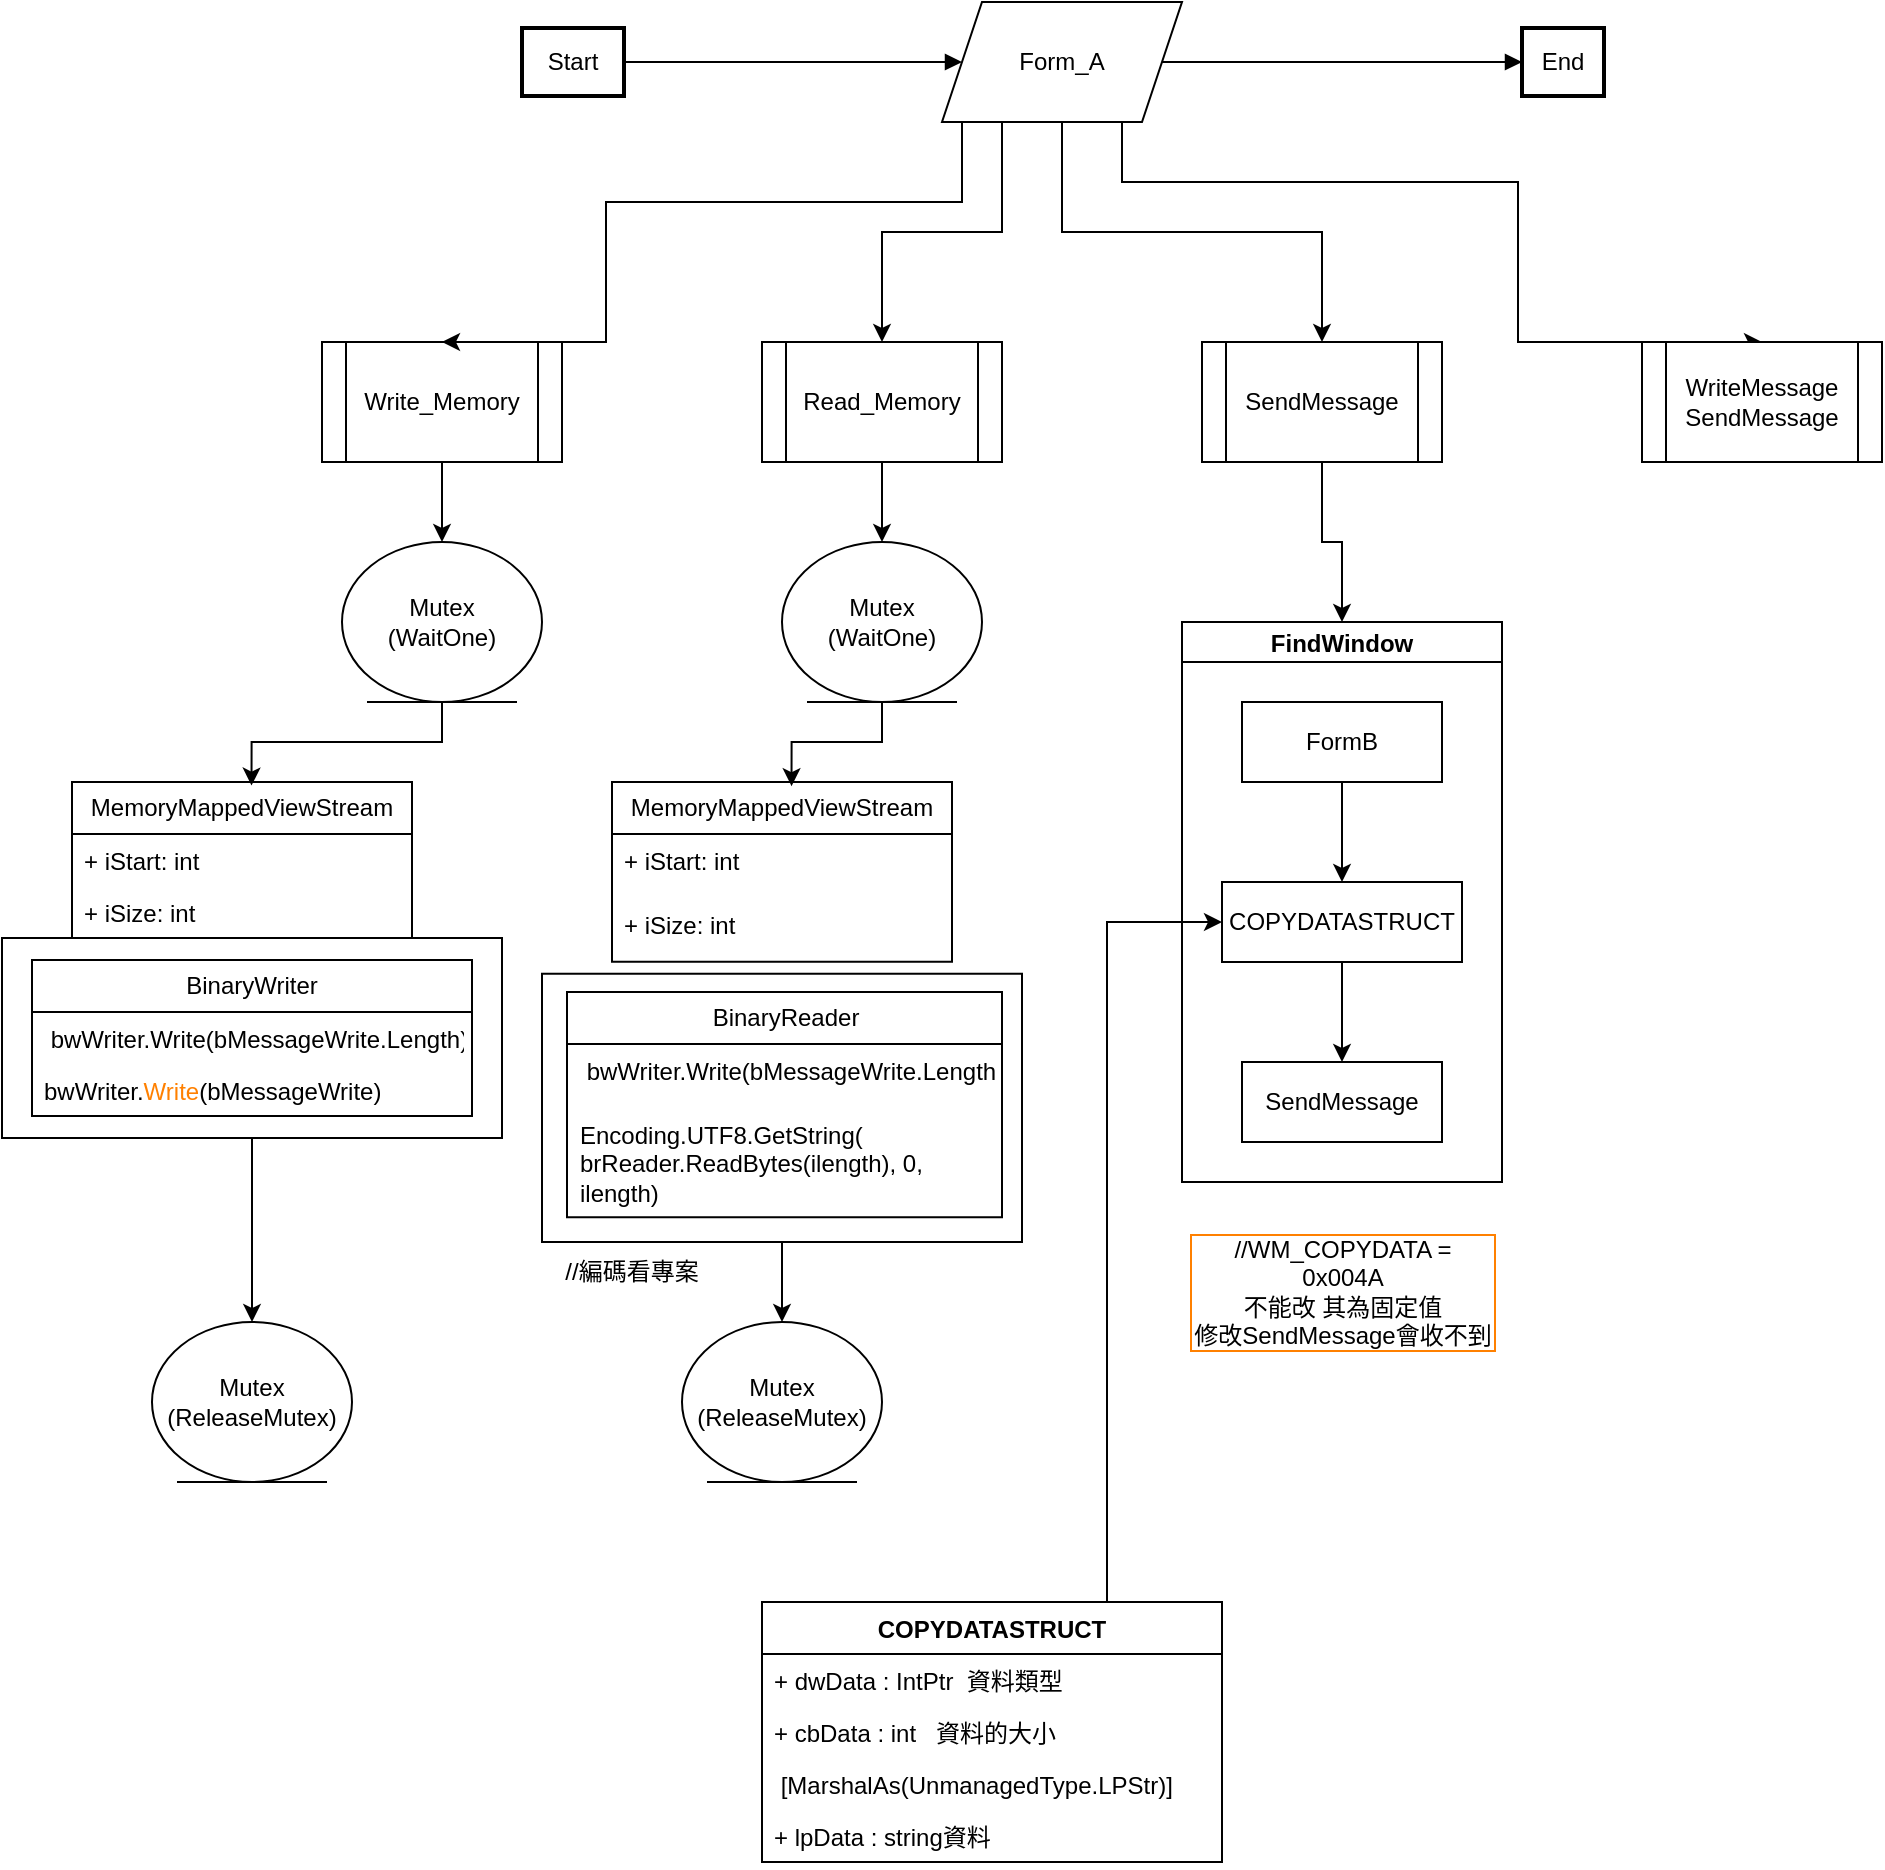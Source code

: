 <mxfile version="21.6.8" type="github">
  <diagram name="第 1 页" id="GzfE-yEDeLufz6VU4njj">
    <mxGraphModel dx="2643" dy="1692" grid="1" gridSize="10" guides="1" tooltips="1" connect="1" arrows="1" fold="1" page="1" pageScale="1" pageWidth="827" pageHeight="1169" math="0" shadow="0">
      <root>
        <mxCell id="0" />
        <mxCell id="1" parent="0" />
        <mxCell id="2" value="Start" style="whiteSpace=wrap;strokeWidth=2;" parent="1" vertex="1">
          <mxGeometry x="-720" y="-597" width="51" height="34" as="geometry" />
        </mxCell>
        <mxCell id="4" value="End" style="whiteSpace=wrap;strokeWidth=2;" parent="1" vertex="1">
          <mxGeometry x="-220" y="-597" width="41" height="34" as="geometry" />
        </mxCell>
        <mxCell id="5" value="" style="curved=1;startArrow=none;endArrow=block;exitX=0.993;exitY=0.5;" parent="1" source="2" target="F0pO8iZFiC6hmlwL7Zcl-8" edge="1">
          <mxGeometry relative="1" as="geometry">
            <Array as="points" />
            <mxPoint x="-540" y="-580" as="targetPoint" />
          </mxGeometry>
        </mxCell>
        <mxCell id="6" value="" style="curved=1;startArrow=none;endArrow=block;entryX=-0.001;entryY=0.5;exitX=1;exitY=0.5;exitDx=0;exitDy=0;" parent="1" source="F0pO8iZFiC6hmlwL7Zcl-8" target="4" edge="1">
          <mxGeometry relative="1" as="geometry">
            <Array as="points" />
            <mxPoint x="-370" y="-580" as="sourcePoint" />
          </mxGeometry>
        </mxCell>
        <mxCell id="F0pO8iZFiC6hmlwL7Zcl-36" style="edgeStyle=orthogonalEdgeStyle;rounded=0;orthogonalLoop=1;jettySize=auto;html=1;exitX=0.5;exitY=1;exitDx=0;exitDy=0;entryX=0.5;entryY=0;entryDx=0;entryDy=0;" parent="1" source="F0pO8iZFiC6hmlwL7Zcl-6" target="F0pO8iZFiC6hmlwL7Zcl-35" edge="1">
          <mxGeometry relative="1" as="geometry" />
        </mxCell>
        <mxCell id="F0pO8iZFiC6hmlwL7Zcl-6" value="Write_Memory" style="shape=process;whiteSpace=wrap;html=1;backgroundOutline=1;" parent="1" vertex="1">
          <mxGeometry x="-820" y="-440" width="120" height="60" as="geometry" />
        </mxCell>
        <mxCell id="F0pO8iZFiC6hmlwL7Zcl-17" style="edgeStyle=orthogonalEdgeStyle;rounded=0;orthogonalLoop=1;jettySize=auto;html=1;entryX=0.5;entryY=0;entryDx=0;entryDy=0;" parent="1" source="F0pO8iZFiC6hmlwL7Zcl-8" target="F0pO8iZFiC6hmlwL7Zcl-6" edge="1">
          <mxGeometry relative="1" as="geometry">
            <mxPoint x="-500" y="-547" as="sourcePoint" />
            <Array as="points">
              <mxPoint x="-500" y="-510" />
              <mxPoint x="-678" y="-510" />
            </Array>
          </mxGeometry>
        </mxCell>
        <mxCell id="F0pO8iZFiC6hmlwL7Zcl-18" style="edgeStyle=orthogonalEdgeStyle;rounded=0;orthogonalLoop=1;jettySize=auto;html=1;exitX=0.25;exitY=1;exitDx=0;exitDy=0;entryX=0.5;entryY=0;entryDx=0;entryDy=0;" parent="1" source="F0pO8iZFiC6hmlwL7Zcl-8" target="F0pO8iZFiC6hmlwL7Zcl-14" edge="1">
          <mxGeometry relative="1" as="geometry" />
        </mxCell>
        <mxCell id="F0pO8iZFiC6hmlwL7Zcl-19" style="edgeStyle=orthogonalEdgeStyle;rounded=0;orthogonalLoop=1;jettySize=auto;html=1;exitX=0.5;exitY=1;exitDx=0;exitDy=0;entryX=0.5;entryY=0;entryDx=0;entryDy=0;" parent="1" source="F0pO8iZFiC6hmlwL7Zcl-8" target="F0pO8iZFiC6hmlwL7Zcl-15" edge="1">
          <mxGeometry relative="1" as="geometry" />
        </mxCell>
        <mxCell id="F0pO8iZFiC6hmlwL7Zcl-20" style="edgeStyle=orthogonalEdgeStyle;rounded=0;orthogonalLoop=1;jettySize=auto;html=1;exitX=0.75;exitY=1;exitDx=0;exitDy=0;entryX=0.5;entryY=0;entryDx=0;entryDy=0;" parent="1" source="F0pO8iZFiC6hmlwL7Zcl-8" target="F0pO8iZFiC6hmlwL7Zcl-16" edge="1">
          <mxGeometry relative="1" as="geometry">
            <Array as="points">
              <mxPoint x="-420" y="-520" />
              <mxPoint x="-222" y="-520" />
            </Array>
          </mxGeometry>
        </mxCell>
        <mxCell id="F0pO8iZFiC6hmlwL7Zcl-8" value="Form_A" style="shape=parallelogram;perimeter=parallelogramPerimeter;whiteSpace=wrap;html=1;fixedSize=1;" parent="1" vertex="1">
          <mxGeometry x="-510" y="-610" width="120" height="60" as="geometry" />
        </mxCell>
        <mxCell id="F0pO8iZFiC6hmlwL7Zcl-88" style="edgeStyle=orthogonalEdgeStyle;rounded=0;orthogonalLoop=1;jettySize=auto;html=1;exitX=0.5;exitY=1;exitDx=0;exitDy=0;entryX=0.5;entryY=0;entryDx=0;entryDy=0;" parent="1" source="F0pO8iZFiC6hmlwL7Zcl-14" target="F0pO8iZFiC6hmlwL7Zcl-78" edge="1">
          <mxGeometry relative="1" as="geometry" />
        </mxCell>
        <mxCell id="F0pO8iZFiC6hmlwL7Zcl-14" value="Read_Memory" style="shape=process;whiteSpace=wrap;html=1;backgroundOutline=1;" parent="1" vertex="1">
          <mxGeometry x="-600" y="-440" width="120" height="60" as="geometry" />
        </mxCell>
        <mxCell id="OXjSecTWh2fNsdve-tAi-19" style="edgeStyle=orthogonalEdgeStyle;rounded=0;orthogonalLoop=1;jettySize=auto;html=1;exitX=0.5;exitY=1;exitDx=0;exitDy=0;entryX=0.5;entryY=0;entryDx=0;entryDy=0;" edge="1" parent="1" source="F0pO8iZFiC6hmlwL7Zcl-15" target="OXjSecTWh2fNsdve-tAi-9">
          <mxGeometry relative="1" as="geometry" />
        </mxCell>
        <mxCell id="F0pO8iZFiC6hmlwL7Zcl-15" value="SendMessage" style="shape=process;whiteSpace=wrap;html=1;backgroundOutline=1;" parent="1" vertex="1">
          <mxGeometry x="-380" y="-440" width="120" height="60" as="geometry" />
        </mxCell>
        <mxCell id="F0pO8iZFiC6hmlwL7Zcl-16" value="WriteMessage&lt;br&gt;SendMessage" style="shape=process;whiteSpace=wrap;html=1;backgroundOutline=1;" parent="1" vertex="1">
          <mxGeometry x="-160" y="-440" width="120" height="60" as="geometry" />
        </mxCell>
        <mxCell id="F0pO8iZFiC6hmlwL7Zcl-40" style="edgeStyle=orthogonalEdgeStyle;rounded=0;orthogonalLoop=1;jettySize=auto;html=1;exitX=0.5;exitY=1;exitDx=0;exitDy=0;entryX=0.5;entryY=0;entryDx=0;entryDy=0;" parent="1" source="F0pO8iZFiC6hmlwL7Zcl-74" target="F0pO8iZFiC6hmlwL7Zcl-38" edge="1">
          <mxGeometry relative="1" as="geometry">
            <mxPoint x="-760" y="-110" as="sourcePoint" />
          </mxGeometry>
        </mxCell>
        <mxCell id="F0pO8iZFiC6hmlwL7Zcl-37" style="edgeStyle=orthogonalEdgeStyle;rounded=0;orthogonalLoop=1;jettySize=auto;html=1;exitX=0.5;exitY=1;exitDx=0;exitDy=0;entryX=0.528;entryY=0.023;entryDx=0;entryDy=0;entryPerimeter=0;" parent="1" source="F0pO8iZFiC6hmlwL7Zcl-35" target="F0pO8iZFiC6hmlwL7Zcl-60" edge="1">
          <mxGeometry relative="1" as="geometry">
            <mxPoint x="-760" y="-230" as="targetPoint" />
          </mxGeometry>
        </mxCell>
        <mxCell id="F0pO8iZFiC6hmlwL7Zcl-35" value="Mutex&lt;br&gt;(WaitOne)" style="ellipse;shape=umlEntity;whiteSpace=wrap;html=1;" parent="1" vertex="1">
          <mxGeometry x="-810" y="-340" width="100" height="80" as="geometry" />
        </mxCell>
        <mxCell id="F0pO8iZFiC6hmlwL7Zcl-38" value="Mutex&lt;br&gt;(ReleaseMutex)" style="ellipse;shape=umlEntity;whiteSpace=wrap;html=1;" parent="1" vertex="1">
          <mxGeometry x="-905" y="50" width="100" height="80" as="geometry" />
        </mxCell>
        <mxCell id="OXjSecTWh2fNsdve-tAi-26" style="edgeStyle=orthogonalEdgeStyle;rounded=0;orthogonalLoop=1;jettySize=auto;html=1;exitX=0.75;exitY=0;exitDx=0;exitDy=0;entryX=0;entryY=0.5;entryDx=0;entryDy=0;" edge="1" parent="1" source="F0pO8iZFiC6hmlwL7Zcl-41" target="OXjSecTWh2fNsdve-tAi-11">
          <mxGeometry relative="1" as="geometry" />
        </mxCell>
        <mxCell id="F0pO8iZFiC6hmlwL7Zcl-41" value="COPYDATASTRUCT" style="swimlane;fontStyle=1;align=center;verticalAlign=top;childLayout=stackLayout;horizontal=1;startSize=26;horizontalStack=0;resizeParent=1;resizeParentMax=0;resizeLast=0;collapsible=1;marginBottom=0;whiteSpace=wrap;html=1;" parent="1" vertex="1">
          <mxGeometry x="-600" y="190" width="230" height="130" as="geometry">
            <mxRectangle x="-420" y="-270" width="150" height="30" as="alternateBounds" />
          </mxGeometry>
        </mxCell>
        <mxCell id="F0pO8iZFiC6hmlwL7Zcl-42" value="+ dwData : IntPtr&amp;nbsp; 資料類型" style="text;strokeColor=none;fillColor=none;align=left;verticalAlign=top;spacingLeft=4;spacingRight=4;overflow=hidden;rotatable=0;points=[[0,0.5],[1,0.5]];portConstraint=eastwest;whiteSpace=wrap;html=1;" parent="F0pO8iZFiC6hmlwL7Zcl-41" vertex="1">
          <mxGeometry y="26" width="230" height="26" as="geometry" />
        </mxCell>
        <mxCell id="F0pO8iZFiC6hmlwL7Zcl-44" value="+ cbData : int&amp;nbsp; &amp;nbsp;資料的大小" style="text;strokeColor=none;fillColor=none;align=left;verticalAlign=top;spacingLeft=4;spacingRight=4;overflow=hidden;rotatable=0;points=[[0,0.5],[1,0.5]];portConstraint=eastwest;whiteSpace=wrap;html=1;" parent="F0pO8iZFiC6hmlwL7Zcl-41" vertex="1">
          <mxGeometry y="52" width="230" height="26" as="geometry" />
        </mxCell>
        <mxCell id="F0pO8iZFiC6hmlwL7Zcl-55" value="&amp;nbsp;[MarshalAs(UnmanagedType.LPStr)]" style="text;strokeColor=none;fillColor=none;align=left;verticalAlign=top;spacingLeft=4;spacingRight=4;overflow=hidden;rotatable=0;points=[[0,0.5],[1,0.5]];portConstraint=eastwest;whiteSpace=wrap;html=1;" parent="F0pO8iZFiC6hmlwL7Zcl-41" vertex="1">
          <mxGeometry y="78" width="230" height="26" as="geometry" />
        </mxCell>
        <mxCell id="F0pO8iZFiC6hmlwL7Zcl-56" value="+ lpData : string資料" style="text;strokeColor=none;fillColor=none;align=left;verticalAlign=top;spacingLeft=4;spacingRight=4;overflow=hidden;rotatable=0;points=[[0,0.5],[1,0.5]];portConstraint=eastwest;whiteSpace=wrap;html=1;" parent="F0pO8iZFiC6hmlwL7Zcl-41" vertex="1">
          <mxGeometry y="104" width="230" height="26" as="geometry" />
        </mxCell>
        <mxCell id="F0pO8iZFiC6hmlwL7Zcl-75" value="" style="group" parent="1" vertex="1" connectable="0">
          <mxGeometry x="-980" y="-220" width="250" height="178" as="geometry" />
        </mxCell>
        <mxCell id="F0pO8iZFiC6hmlwL7Zcl-74" value="" style="html=1;whiteSpace=wrap;" parent="F0pO8iZFiC6hmlwL7Zcl-75" vertex="1">
          <mxGeometry y="78" width="250" height="100" as="geometry" />
        </mxCell>
        <mxCell id="F0pO8iZFiC6hmlwL7Zcl-60" value="MemoryMappedViewStream" style="swimlane;fontStyle=0;childLayout=stackLayout;horizontal=1;startSize=26;fillColor=none;horizontalStack=0;resizeParent=1;resizeParentMax=0;resizeLast=0;collapsible=1;marginBottom=0;whiteSpace=wrap;html=1;" parent="F0pO8iZFiC6hmlwL7Zcl-75" vertex="1">
          <mxGeometry x="35" width="170" height="78" as="geometry" />
        </mxCell>
        <mxCell id="F0pO8iZFiC6hmlwL7Zcl-61" value="+ iStart: int" style="text;strokeColor=none;fillColor=none;align=left;verticalAlign=top;spacingLeft=4;spacingRight=4;overflow=hidden;rotatable=0;points=[[0,0.5],[1,0.5]];portConstraint=eastwest;whiteSpace=wrap;html=1;" parent="F0pO8iZFiC6hmlwL7Zcl-60" vertex="1">
          <mxGeometry y="26" width="170" height="26" as="geometry" />
        </mxCell>
        <mxCell id="F0pO8iZFiC6hmlwL7Zcl-62" value="+ iSize: int" style="text;strokeColor=none;fillColor=none;align=left;verticalAlign=top;spacingLeft=4;spacingRight=4;overflow=hidden;rotatable=0;points=[[0,0.5],[1,0.5]];portConstraint=eastwest;whiteSpace=wrap;html=1;" parent="F0pO8iZFiC6hmlwL7Zcl-60" vertex="1">
          <mxGeometry y="52" width="170" height="26" as="geometry" />
        </mxCell>
        <mxCell id="F0pO8iZFiC6hmlwL7Zcl-71" value="BinaryWriter" style="swimlane;fontStyle=0;childLayout=stackLayout;horizontal=1;startSize=26;fillColor=none;horizontalStack=0;resizeParent=1;resizeParentMax=0;resizeLast=0;collapsible=1;marginBottom=0;whiteSpace=wrap;html=1;" parent="F0pO8iZFiC6hmlwL7Zcl-75" vertex="1">
          <mxGeometry x="15" y="89" width="220" height="78" as="geometry" />
        </mxCell>
        <mxCell id="F0pO8iZFiC6hmlwL7Zcl-72" value="&amp;nbsp;bwWriter.Write(bMessageWrite.Length)" style="text;strokeColor=none;fillColor=none;align=left;verticalAlign=top;spacingLeft=4;spacingRight=4;overflow=hidden;rotatable=0;points=[[0,0.5],[1,0.5]];portConstraint=eastwest;whiteSpace=wrap;html=1;" parent="F0pO8iZFiC6hmlwL7Zcl-71" vertex="1">
          <mxGeometry y="26" width="220" height="26" as="geometry" />
        </mxCell>
        <mxCell id="F0pO8iZFiC6hmlwL7Zcl-73" value="bwWriter.&lt;font color=&quot;#ff8000&quot;&gt;Write&lt;/font&gt;(bMessageWrite)" style="text;strokeColor=none;fillColor=none;align=left;verticalAlign=top;spacingLeft=4;spacingRight=4;overflow=hidden;rotatable=0;points=[[0,0.5],[1,0.5]];portConstraint=eastwest;whiteSpace=wrap;html=1;" parent="F0pO8iZFiC6hmlwL7Zcl-71" vertex="1">
          <mxGeometry y="52" width="220" height="26" as="geometry" />
        </mxCell>
        <mxCell id="F0pO8iZFiC6hmlwL7Zcl-76" style="edgeStyle=orthogonalEdgeStyle;rounded=0;orthogonalLoop=1;jettySize=auto;html=1;exitX=0.5;exitY=1;exitDx=0;exitDy=0;entryX=0.5;entryY=0;entryDx=0;entryDy=0;" parent="1" source="F0pO8iZFiC6hmlwL7Zcl-81" target="F0pO8iZFiC6hmlwL7Zcl-79" edge="1">
          <mxGeometry relative="1" as="geometry">
            <mxPoint x="-540" y="-110" as="sourcePoint" />
          </mxGeometry>
        </mxCell>
        <mxCell id="F0pO8iZFiC6hmlwL7Zcl-77" style="edgeStyle=orthogonalEdgeStyle;rounded=0;orthogonalLoop=1;jettySize=auto;html=1;exitX=0.5;exitY=1;exitDx=0;exitDy=0;entryX=0.528;entryY=0.023;entryDx=0;entryDy=0;entryPerimeter=0;" parent="1" source="F0pO8iZFiC6hmlwL7Zcl-78" target="F0pO8iZFiC6hmlwL7Zcl-82" edge="1">
          <mxGeometry relative="1" as="geometry">
            <mxPoint x="-540" y="-230" as="targetPoint" />
          </mxGeometry>
        </mxCell>
        <mxCell id="F0pO8iZFiC6hmlwL7Zcl-78" value="Mutex&lt;br&gt;(WaitOne)" style="ellipse;shape=umlEntity;whiteSpace=wrap;html=1;" parent="1" vertex="1">
          <mxGeometry x="-590" y="-340" width="100" height="80" as="geometry" />
        </mxCell>
        <mxCell id="F0pO8iZFiC6hmlwL7Zcl-79" value="Mutex&lt;br&gt;(ReleaseMutex)" style="ellipse;shape=umlEntity;whiteSpace=wrap;html=1;" parent="1" vertex="1">
          <mxGeometry x="-640" y="50" width="100" height="80" as="geometry" />
        </mxCell>
        <mxCell id="F0pO8iZFiC6hmlwL7Zcl-80" value="" style="group" parent="1" vertex="1" connectable="0">
          <mxGeometry x="-710" y="-220" width="330" height="230" as="geometry" />
        </mxCell>
        <mxCell id="F0pO8iZFiC6hmlwL7Zcl-81" value="" style="html=1;whiteSpace=wrap;" parent="F0pO8iZFiC6hmlwL7Zcl-80" vertex="1">
          <mxGeometry y="95.87" width="240" height="134.13" as="geometry" />
        </mxCell>
        <mxCell id="F0pO8iZFiC6hmlwL7Zcl-82" value="MemoryMappedViewStream" style="swimlane;fontStyle=0;childLayout=stackLayout;horizontal=1;startSize=26;fillColor=none;horizontalStack=0;resizeParent=1;resizeParentMax=0;resizeLast=0;collapsible=1;marginBottom=0;whiteSpace=wrap;html=1;" parent="F0pO8iZFiC6hmlwL7Zcl-80" vertex="1">
          <mxGeometry x="35" width="170" height="89.911" as="geometry" />
        </mxCell>
        <mxCell id="F0pO8iZFiC6hmlwL7Zcl-83" value="+ iStart: int" style="text;strokeColor=none;fillColor=none;align=left;verticalAlign=top;spacingLeft=4;spacingRight=4;overflow=hidden;rotatable=0;points=[[0,0.5],[1,0.5]];portConstraint=eastwest;whiteSpace=wrap;html=1;" parent="F0pO8iZFiC6hmlwL7Zcl-82" vertex="1">
          <mxGeometry y="26" width="170" height="31.955" as="geometry" />
        </mxCell>
        <mxCell id="F0pO8iZFiC6hmlwL7Zcl-84" value="+ iSize: int" style="text;strokeColor=none;fillColor=none;align=left;verticalAlign=top;spacingLeft=4;spacingRight=4;overflow=hidden;rotatable=0;points=[[0,0.5],[1,0.5]];portConstraint=eastwest;whiteSpace=wrap;html=1;" parent="F0pO8iZFiC6hmlwL7Zcl-82" vertex="1">
          <mxGeometry y="57.955" width="170" height="31.955" as="geometry" />
        </mxCell>
        <mxCell id="F0pO8iZFiC6hmlwL7Zcl-85" value="BinaryReader" style="swimlane;fontStyle=0;childLayout=stackLayout;horizontal=1;startSize=26;fillColor=none;horizontalStack=0;resizeParent=1;resizeParentMax=0;resizeLast=0;collapsible=1;marginBottom=0;whiteSpace=wrap;html=1;" parent="F0pO8iZFiC6hmlwL7Zcl-80" vertex="1">
          <mxGeometry x="12.5" y="104.99" width="217.5" height="112.615" as="geometry" />
        </mxCell>
        <mxCell id="F0pO8iZFiC6hmlwL7Zcl-86" value="&amp;nbsp;bwWriter.Write(bMessageWrite.Length)" style="text;strokeColor=none;fillColor=none;align=left;verticalAlign=top;spacingLeft=4;spacingRight=4;overflow=hidden;rotatable=0;points=[[0,0.5],[1,0.5]];portConstraint=eastwest;whiteSpace=wrap;html=1;" parent="F0pO8iZFiC6hmlwL7Zcl-85" vertex="1">
          <mxGeometry y="26" width="217.5" height="31.955" as="geometry" />
        </mxCell>
        <mxCell id="F0pO8iZFiC6hmlwL7Zcl-87" value="Encoding.UTF8.GetString(&lt;br&gt;brReader.ReadBytes(ilength), 0, ilength)&amp;nbsp;" style="text;strokeColor=none;fillColor=none;align=left;verticalAlign=top;spacingLeft=4;spacingRight=4;overflow=hidden;rotatable=0;points=[[0,0.5],[1,0.5]];portConstraint=eastwest;whiteSpace=wrap;html=1;" parent="F0pO8iZFiC6hmlwL7Zcl-85" vertex="1">
          <mxGeometry y="57.955" width="217.5" height="54.66" as="geometry" />
        </mxCell>
        <mxCell id="OXjSecTWh2fNsdve-tAi-7" value="//編碼看專案" style="text;html=1;strokeColor=none;fillColor=none;align=center;verticalAlign=middle;whiteSpace=wrap;rounded=0;" vertex="1" parent="1">
          <mxGeometry x="-710" y="10" width="90" height="30" as="geometry" />
        </mxCell>
        <mxCell id="OXjSecTWh2fNsdve-tAi-9" value="FindWindow" style="swimlane;startSize=20;horizontal=1;childLayout=flowLayout;flowOrientation=north;resizable=0;interRankCellSpacing=50;containerType=tree;fontSize=12;" vertex="1" parent="1">
          <mxGeometry x="-390" y="-300" width="160" height="280" as="geometry" />
        </mxCell>
        <mxCell id="OXjSecTWh2fNsdve-tAi-10" value="FormB" style="whiteSpace=wrap;html=1;" vertex="1" parent="OXjSecTWh2fNsdve-tAi-9">
          <mxGeometry x="30" y="40" width="100" height="40" as="geometry" />
        </mxCell>
        <mxCell id="OXjSecTWh2fNsdve-tAi-25" style="edgeStyle=orthogonalEdgeStyle;rounded=0;orthogonalLoop=1;jettySize=auto;html=1;exitX=0.5;exitY=1;exitDx=0;exitDy=0;noEdgeStyle=1;orthogonal=1;" edge="1" parent="OXjSecTWh2fNsdve-tAi-9" source="OXjSecTWh2fNsdve-tAi-11" target="OXjSecTWh2fNsdve-tAi-24">
          <mxGeometry relative="1" as="geometry">
            <Array as="points">
              <mxPoint x="80" y="182" />
              <mxPoint x="80" y="208" />
            </Array>
          </mxGeometry>
        </mxCell>
        <mxCell id="OXjSecTWh2fNsdve-tAi-11" value="COPYDATASTRUCT" style="whiteSpace=wrap;html=1;" vertex="1" parent="OXjSecTWh2fNsdve-tAi-9">
          <mxGeometry x="20" y="130" width="120" height="40" as="geometry" />
        </mxCell>
        <mxCell id="OXjSecTWh2fNsdve-tAi-12" value="" style="html=1;rounded=1;curved=0;sourcePerimeterSpacing=0;targetPerimeterSpacing=0;startSize=6;endSize=6;noEdgeStyle=1;orthogonal=1;" edge="1" parent="OXjSecTWh2fNsdve-tAi-9" source="OXjSecTWh2fNsdve-tAi-10" target="OXjSecTWh2fNsdve-tAi-11">
          <mxGeometry relative="1" as="geometry">
            <Array as="points">
              <mxPoint x="80" y="92" />
              <mxPoint x="80" y="118" />
            </Array>
          </mxGeometry>
        </mxCell>
        <mxCell id="OXjSecTWh2fNsdve-tAi-24" value="SendMessage" style="whiteSpace=wrap;html=1;" vertex="1" parent="OXjSecTWh2fNsdve-tAi-9">
          <mxGeometry x="30" y="220" width="100" height="40" as="geometry" />
        </mxCell>
        <mxCell id="OXjSecTWh2fNsdve-tAi-28" value="//WM_COPYDATA = 0x004A&lt;br&gt;不能改 其為固定值&lt;br&gt;修改SendMessage會收不到" style="text;html=1;strokeColor=none;fillColor=none;align=center;verticalAlign=middle;whiteSpace=wrap;rounded=0;labelBorderColor=#FF8000;" vertex="1" parent="1">
          <mxGeometry x="-387.5" y="-10" width="155" height="90" as="geometry" />
        </mxCell>
      </root>
    </mxGraphModel>
  </diagram>
</mxfile>
